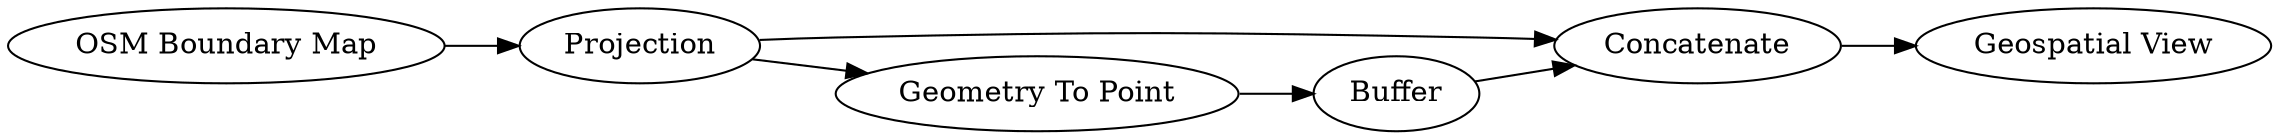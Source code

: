 digraph {
	"-4644244062639329158_238" [label=Projection]
	"-4644244062639329158_237" [label="Geospatial View"]
	"-4644244062639329158_232" [label="OSM Boundary Map"]
	"-4644244062639329158_243" [label=Concatenate]
	"-4644244062639329158_246" [label=Buffer]
	"-4644244062639329158_234" [label="Geometry To Point"]
	"-4644244062639329158_238" -> "-4644244062639329158_234"
	"-4644244062639329158_243" -> "-4644244062639329158_237"
	"-4644244062639329158_234" -> "-4644244062639329158_246"
	"-4644244062639329158_238" -> "-4644244062639329158_243"
	"-4644244062639329158_246" -> "-4644244062639329158_243"
	"-4644244062639329158_232" -> "-4644244062639329158_238"
	rankdir=LR
}
